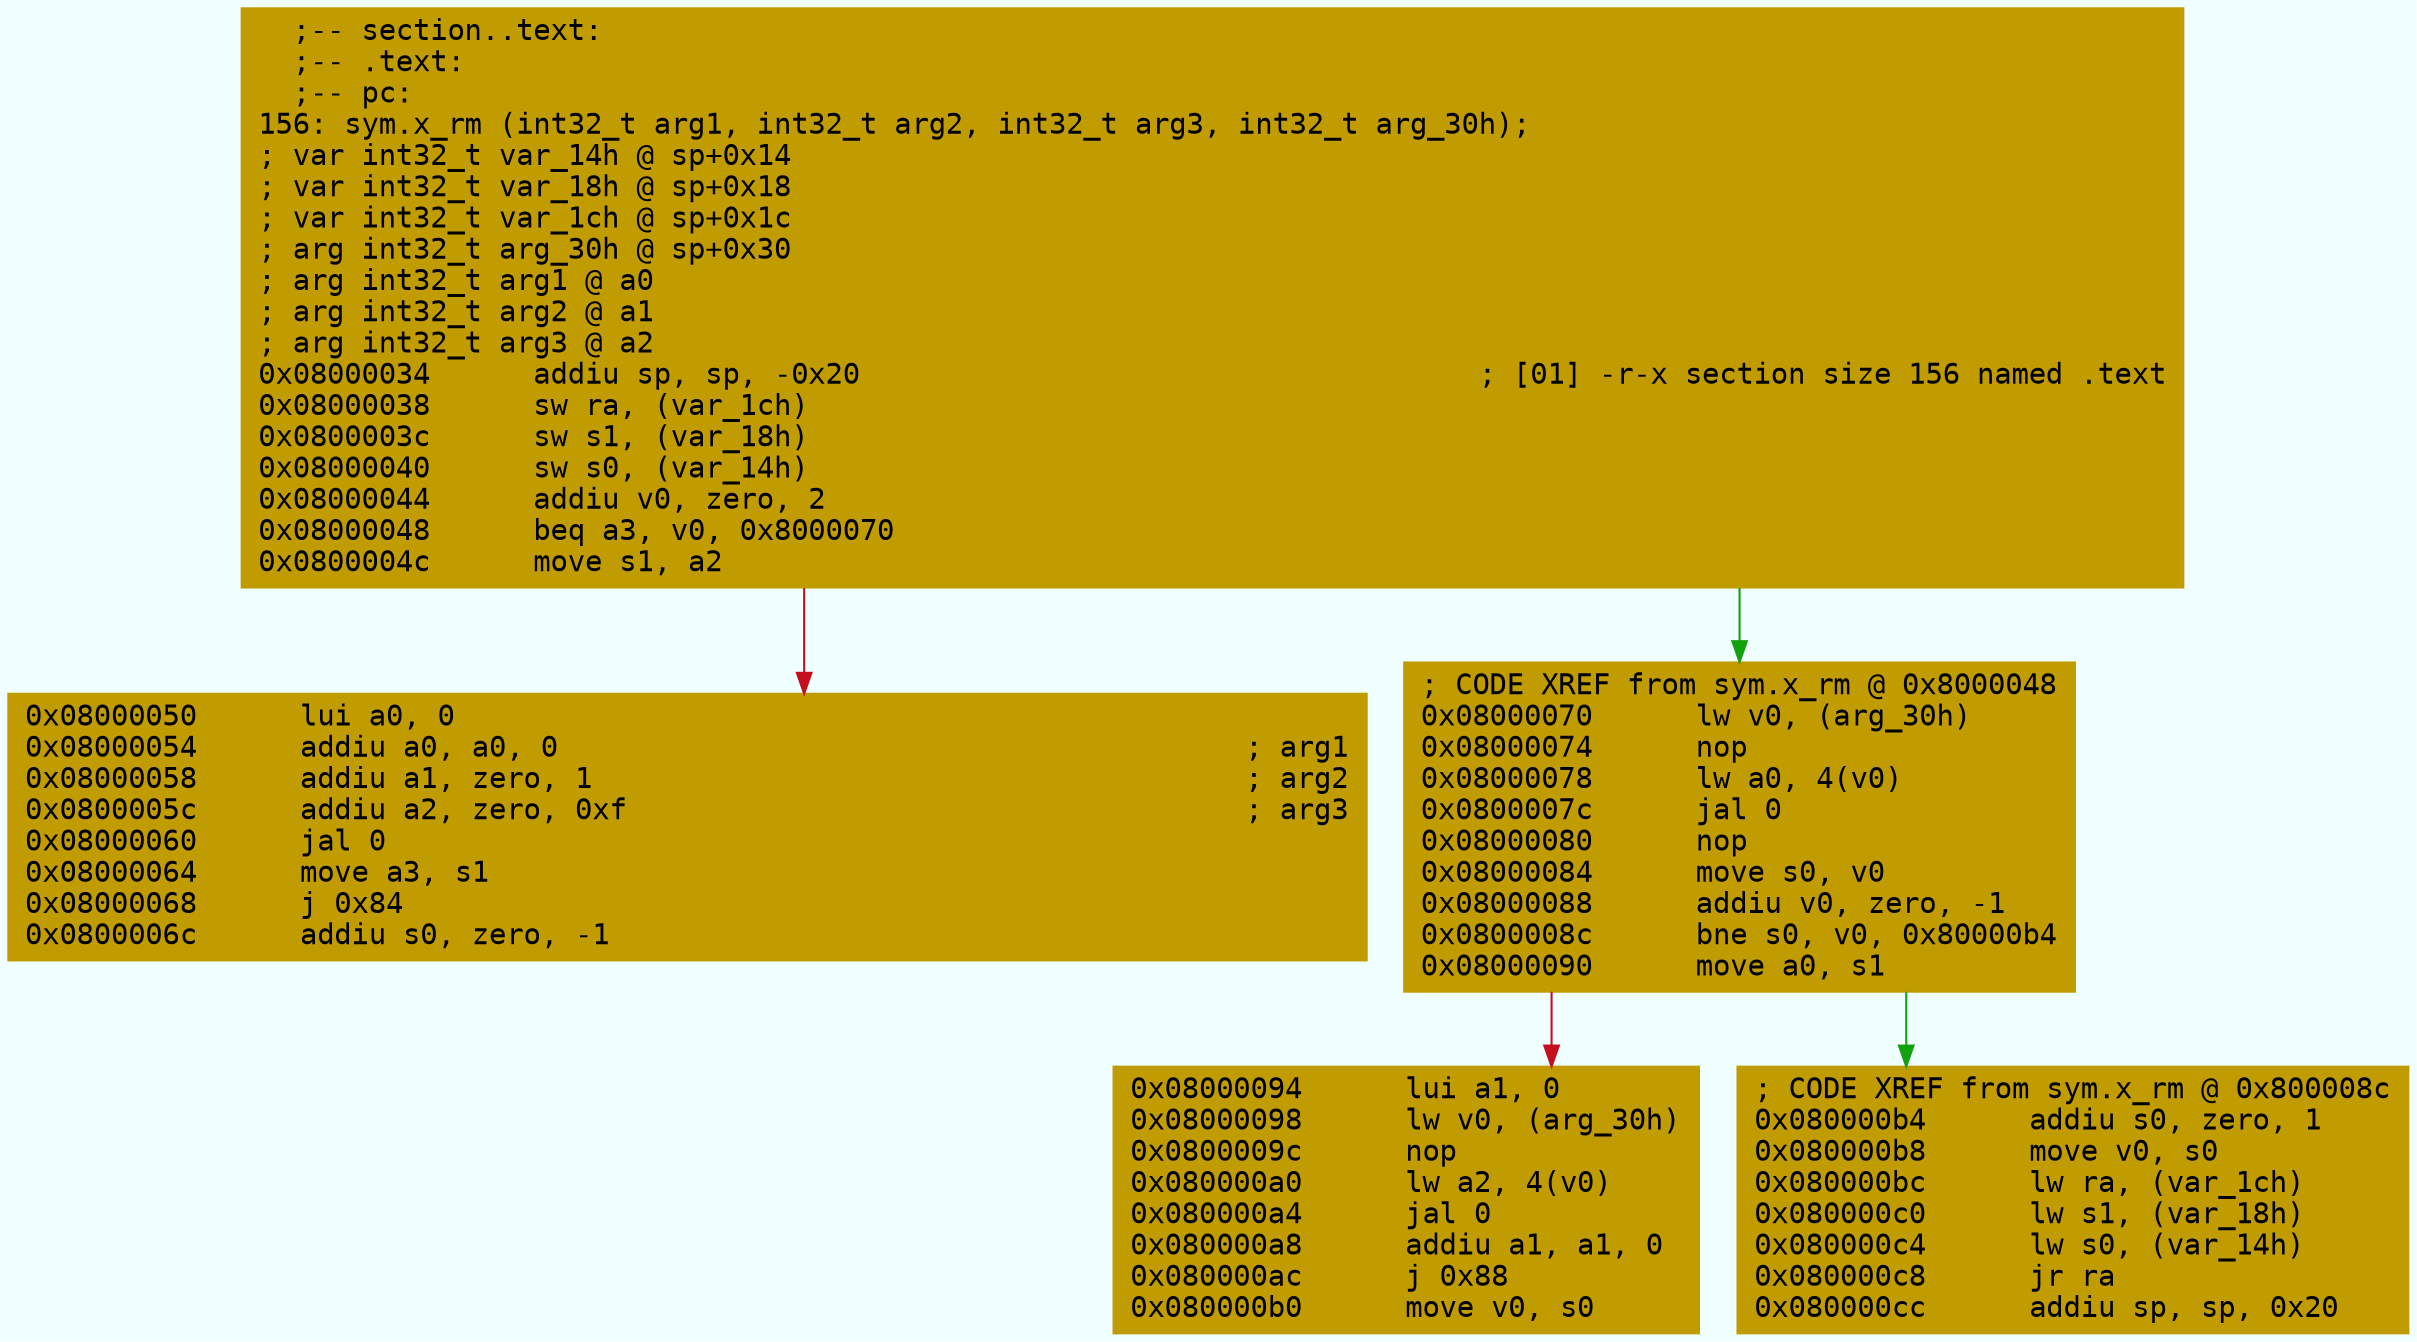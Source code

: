 digraph code {
	graph [bgcolor=azure fontsize=8 fontname="Courier" splines="ortho"];
	node [fillcolor=gray style=filled shape=box];
	edge [arrowhead="normal"];
	"0x08000034" [URL="sym.x_rm/0x08000034", fillcolor="#c19c00",color="#c19c00", fontname="Courier",label="  ;-- section..text:\l  ;-- .text:\l  ;-- pc:\l156: sym.x_rm (int32_t arg1, int32_t arg2, int32_t arg3, int32_t arg_30h);\l; var int32_t var_14h @ sp+0x14\l; var int32_t var_18h @ sp+0x18\l; var int32_t var_1ch @ sp+0x1c\l; arg int32_t arg_30h @ sp+0x30\l; arg int32_t arg1 @ a0\l; arg int32_t arg2 @ a1\l; arg int32_t arg3 @ a2\l0x08000034      addiu sp, sp, -0x20                                    ; [01] -r-x section size 156 named .text\l0x08000038      sw ra, (var_1ch)\l0x0800003c      sw s1, (var_18h)\l0x08000040      sw s0, (var_14h)\l0x08000044      addiu v0, zero, 2\l0x08000048      beq a3, v0, 0x8000070\l0x0800004c      move s1, a2\l"]
	"0x08000050" [URL="sym.x_rm/0x08000050", fillcolor="#c19c00",color="#c19c00", fontname="Courier",label="0x08000050      lui a0, 0\l0x08000054      addiu a0, a0, 0                                        ; arg1\l0x08000058      addiu a1, zero, 1                                      ; arg2\l0x0800005c      addiu a2, zero, 0xf                                    ; arg3\l0x08000060      jal 0\l0x08000064      move a3, s1\l0x08000068      j 0x84\l0x0800006c      addiu s0, zero, -1\l"]
	"0x08000070" [URL="sym.x_rm/0x08000070", fillcolor="#c19c00",color="#c19c00", fontname="Courier",label="; CODE XREF from sym.x_rm @ 0x8000048\l0x08000070      lw v0, (arg_30h)\l0x08000074      nop\l0x08000078      lw a0, 4(v0)\l0x0800007c      jal 0\l0x08000080      nop\l0x08000084      move s0, v0\l0x08000088      addiu v0, zero, -1\l0x0800008c      bne s0, v0, 0x80000b4\l0x08000090      move a0, s1\l"]
	"0x08000094" [URL="sym.x_rm/0x08000094", fillcolor="#c19c00",color="#c19c00", fontname="Courier",label="0x08000094      lui a1, 0\l0x08000098      lw v0, (arg_30h)\l0x0800009c      nop\l0x080000a0      lw a2, 4(v0)\l0x080000a4      jal 0\l0x080000a8      addiu a1, a1, 0\l0x080000ac      j 0x88\l0x080000b0      move v0, s0\l"]
	"0x080000b4" [URL="sym.x_rm/0x080000b4", fillcolor="#c19c00",color="#c19c00", fontname="Courier",label="; CODE XREF from sym.x_rm @ 0x800008c\l0x080000b4      addiu s0, zero, 1\l0x080000b8      move v0, s0\l0x080000bc      lw ra, (var_1ch)\l0x080000c0      lw s1, (var_18h)\l0x080000c4      lw s0, (var_14h)\l0x080000c8      jr ra\l0x080000cc      addiu sp, sp, 0x20\l"]
        "0x08000034" -> "0x08000070" [color="#13a10e"];
        "0x08000034" -> "0x08000050" [color="#c50f1f"];
        "0x08000070" -> "0x080000b4" [color="#13a10e"];
        "0x08000070" -> "0x08000094" [color="#c50f1f"];
}

